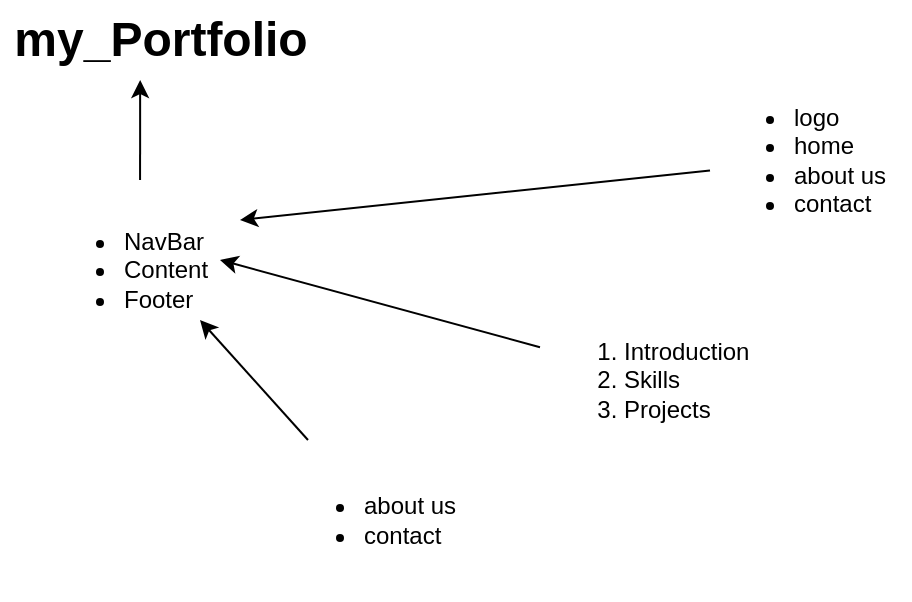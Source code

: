<mxfile>
    <diagram id="R_P2X7E8zHtIci7hdtsM" name="Page-1">
        <mxGraphModel dx="554" dy="475" grid="1" gridSize="10" guides="1" tooltips="1" connect="1" arrows="1" fold="1" page="1" pageScale="1" pageWidth="850" pageHeight="1100" math="0" shadow="0">
            <root>
                <mxCell id="0"/>
                <mxCell id="1" parent="0"/>
                <mxCell id="2" value="my_Portfolio" style="text;strokeColor=none;fillColor=none;html=1;fontSize=24;fontStyle=1;verticalAlign=middle;align=center;" vertex="1" parent="1">
                    <mxGeometry x="70" y="50" width="160" height="40" as="geometry"/>
                </mxCell>
                <mxCell id="10" style="edgeStyle=none;html=1;entryX=0.438;entryY=1;entryDx=0;entryDy=0;entryPerimeter=0;" edge="1" parent="1" source="5" target="2">
                    <mxGeometry relative="1" as="geometry"/>
                </mxCell>
                <mxCell id="5" value="&lt;ul&gt;&lt;li&gt;NavBar&lt;/li&gt;&lt;li&gt;Content&lt;/li&gt;&lt;li&gt;Footer&lt;/li&gt;&lt;/ul&gt;" style="text;strokeColor=none;fillColor=none;html=1;whiteSpace=wrap;verticalAlign=middle;overflow=hidden;" vertex="1" parent="1">
                    <mxGeometry x="90" y="140" width="100" height="90" as="geometry"/>
                </mxCell>
                <mxCell id="12" style="edgeStyle=none;html=1;" edge="1" parent="1" source="11">
                    <mxGeometry relative="1" as="geometry">
                        <mxPoint x="190" y="160" as="targetPoint"/>
                    </mxGeometry>
                </mxCell>
                <mxCell id="11" value="&lt;ul&gt;&lt;li&gt;logo&lt;/li&gt;&lt;li&gt;home&lt;/li&gt;&lt;li&gt;about us&lt;/li&gt;&lt;li&gt;contact&lt;/li&gt;&lt;/ul&gt;" style="text;strokeColor=none;fillColor=none;html=1;whiteSpace=wrap;verticalAlign=middle;overflow=hidden;" vertex="1" parent="1">
                    <mxGeometry x="425" y="80" width="100" height="100" as="geometry"/>
                </mxCell>
                <mxCell id="15" style="edgeStyle=none;html=1;entryX=0.9;entryY=0.444;entryDx=0;entryDy=0;entryPerimeter=0;" edge="1" parent="1" source="14" target="5">
                    <mxGeometry relative="1" as="geometry"/>
                </mxCell>
                <mxCell id="14" value="&lt;ol&gt;&lt;li&gt;Introduction&amp;nbsp;&lt;/li&gt;&lt;li&gt;Skills&lt;/li&gt;&lt;li&gt;Projects&lt;/li&gt;&lt;/ol&gt;" style="text;strokeColor=none;fillColor=none;html=1;whiteSpace=wrap;verticalAlign=middle;overflow=hidden;" vertex="1" parent="1">
                    <mxGeometry x="340" y="200" width="120" height="80" as="geometry"/>
                </mxCell>
                <mxCell id="17" style="edgeStyle=none;html=1;entryX=0.8;entryY=0.778;entryDx=0;entryDy=0;entryPerimeter=0;" edge="1" parent="1" source="16" target="5">
                    <mxGeometry relative="1" as="geometry"/>
                </mxCell>
                <mxCell id="16" value="&lt;ul&gt;&lt;li&gt;about us&lt;/li&gt;&lt;li&gt;contact&lt;/li&gt;&lt;/ul&gt;" style="text;strokeColor=none;fillColor=none;html=1;whiteSpace=wrap;verticalAlign=middle;overflow=hidden;" vertex="1" parent="1">
                    <mxGeometry x="210" y="270" width="100" height="80" as="geometry"/>
                </mxCell>
            </root>
        </mxGraphModel>
    </diagram>
</mxfile>